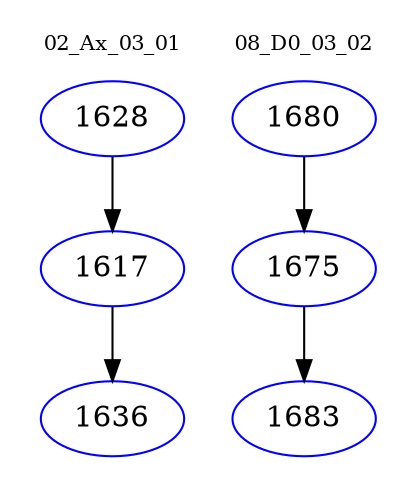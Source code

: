 digraph{
subgraph cluster_0 {
color = white
label = "02_Ax_03_01";
fontsize=10;
T0_1628 [label="1628", color="blue"]
T0_1628 -> T0_1617 [color="black"]
T0_1617 [label="1617", color="blue"]
T0_1617 -> T0_1636 [color="black"]
T0_1636 [label="1636", color="blue"]
}
subgraph cluster_1 {
color = white
label = "08_D0_03_02";
fontsize=10;
T1_1680 [label="1680", color="blue"]
T1_1680 -> T1_1675 [color="black"]
T1_1675 [label="1675", color="blue"]
T1_1675 -> T1_1683 [color="black"]
T1_1683 [label="1683", color="blue"]
}
}
